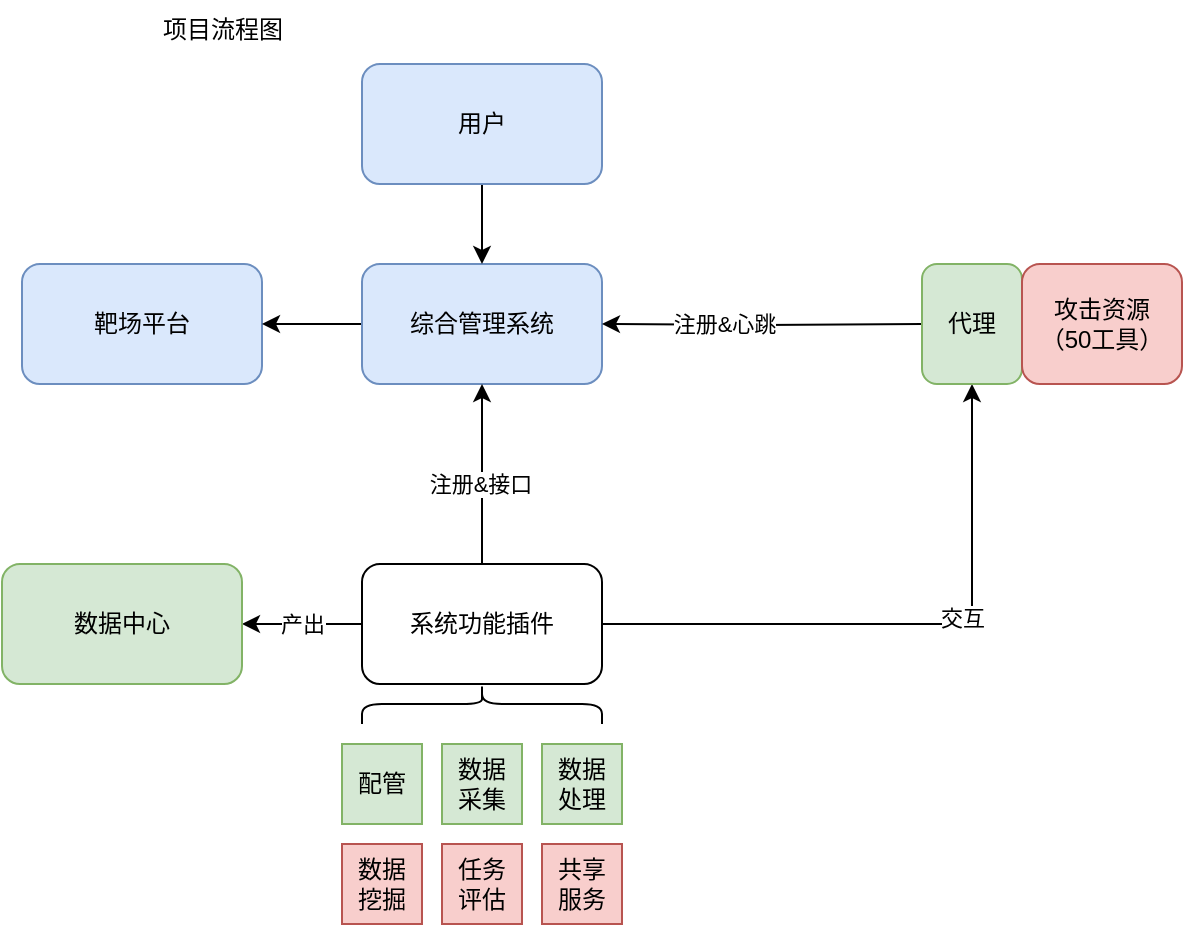 <mxfile version="24.7.7">
  <diagram name="第 1 页" id="SsWw0Dh2SdeB-HRH7kPg">
    <mxGraphModel dx="954" dy="526" grid="1" gridSize="10" guides="1" tooltips="1" connect="1" arrows="1" fold="1" page="1" pageScale="1" pageWidth="827" pageHeight="1169" math="0" shadow="0">
      <root>
        <mxCell id="0" />
        <mxCell id="1" parent="0" />
        <mxCell id="spEdCJyIMhgUOtenr3vl-2" value="靶场平台" style="rounded=1;whiteSpace=wrap;html=1;fillColor=#dae8fc;strokeColor=#6c8ebf;" vertex="1" parent="1">
          <mxGeometry x="30" y="280" width="120" height="60" as="geometry" />
        </mxCell>
        <mxCell id="spEdCJyIMhgUOtenr3vl-7" style="edgeStyle=orthogonalEdgeStyle;rounded=0;orthogonalLoop=1;jettySize=auto;html=1;entryX=1;entryY=0.5;entryDx=0;entryDy=0;" edge="1" parent="1" source="spEdCJyIMhgUOtenr3vl-4" target="spEdCJyIMhgUOtenr3vl-2">
          <mxGeometry relative="1" as="geometry" />
        </mxCell>
        <mxCell id="spEdCJyIMhgUOtenr3vl-4" value="综合管理系统" style="rounded=1;whiteSpace=wrap;html=1;fillColor=#dae8fc;strokeColor=#6c8ebf;" vertex="1" parent="1">
          <mxGeometry x="200" y="280" width="120" height="60" as="geometry" />
        </mxCell>
        <mxCell id="spEdCJyIMhgUOtenr3vl-10" style="edgeStyle=orthogonalEdgeStyle;rounded=0;orthogonalLoop=1;jettySize=auto;html=1;entryX=1;entryY=0.5;entryDx=0;entryDy=0;" edge="1" parent="1" target="spEdCJyIMhgUOtenr3vl-4">
          <mxGeometry relative="1" as="geometry">
            <mxPoint x="480" y="310" as="sourcePoint" />
          </mxGeometry>
        </mxCell>
        <mxCell id="spEdCJyIMhgUOtenr3vl-11" value="注册&amp;amp;心跳" style="edgeLabel;html=1;align=center;verticalAlign=middle;resizable=0;points=[];" vertex="1" connectable="0" parent="spEdCJyIMhgUOtenr3vl-10">
          <mxGeometry x="0.237" relative="1" as="geometry">
            <mxPoint as="offset" />
          </mxGeometry>
        </mxCell>
        <mxCell id="spEdCJyIMhgUOtenr3vl-12" style="edgeStyle=orthogonalEdgeStyle;rounded=0;orthogonalLoop=1;jettySize=auto;html=1;entryX=0.5;entryY=1;entryDx=0;entryDy=0;" edge="1" parent="1" source="spEdCJyIMhgUOtenr3vl-6" target="spEdCJyIMhgUOtenr3vl-4">
          <mxGeometry relative="1" as="geometry" />
        </mxCell>
        <mxCell id="spEdCJyIMhgUOtenr3vl-13" value="注册&amp;amp;接口" style="edgeLabel;html=1;align=center;verticalAlign=middle;resizable=0;points=[];" vertex="1" connectable="0" parent="spEdCJyIMhgUOtenr3vl-12">
          <mxGeometry x="-0.111" y="1" relative="1" as="geometry">
            <mxPoint as="offset" />
          </mxGeometry>
        </mxCell>
        <mxCell id="spEdCJyIMhgUOtenr3vl-14" style="edgeStyle=orthogonalEdgeStyle;rounded=0;orthogonalLoop=1;jettySize=auto;html=1;entryX=0.5;entryY=1;entryDx=0;entryDy=0;" edge="1" parent="1" source="spEdCJyIMhgUOtenr3vl-6" target="spEdCJyIMhgUOtenr3vl-28">
          <mxGeometry relative="1" as="geometry">
            <mxPoint x="540" y="340" as="targetPoint" />
          </mxGeometry>
        </mxCell>
        <mxCell id="spEdCJyIMhgUOtenr3vl-15" value="交互" style="edgeLabel;html=1;align=center;verticalAlign=middle;resizable=0;points=[];" vertex="1" connectable="0" parent="spEdCJyIMhgUOtenr3vl-14">
          <mxGeometry x="0.176" y="3" relative="1" as="geometry">
            <mxPoint as="offset" />
          </mxGeometry>
        </mxCell>
        <mxCell id="spEdCJyIMhgUOtenr3vl-25" value="" style="edgeStyle=orthogonalEdgeStyle;rounded=0;orthogonalLoop=1;jettySize=auto;html=1;" edge="1" parent="1" source="spEdCJyIMhgUOtenr3vl-6" target="spEdCJyIMhgUOtenr3vl-24">
          <mxGeometry relative="1" as="geometry" />
        </mxCell>
        <mxCell id="spEdCJyIMhgUOtenr3vl-30" value="产出" style="edgeLabel;html=1;align=center;verticalAlign=middle;resizable=0;points=[];" vertex="1" connectable="0" parent="spEdCJyIMhgUOtenr3vl-25">
          <mxGeometry relative="1" as="geometry">
            <mxPoint as="offset" />
          </mxGeometry>
        </mxCell>
        <mxCell id="spEdCJyIMhgUOtenr3vl-6" value="系统功能插件" style="rounded=1;whiteSpace=wrap;html=1;" vertex="1" parent="1">
          <mxGeometry x="200" y="430" width="120" height="60" as="geometry" />
        </mxCell>
        <mxCell id="spEdCJyIMhgUOtenr3vl-9" style="edgeStyle=orthogonalEdgeStyle;rounded=0;orthogonalLoop=1;jettySize=auto;html=1;entryX=0.5;entryY=0;entryDx=0;entryDy=0;" edge="1" parent="1" source="spEdCJyIMhgUOtenr3vl-8" target="spEdCJyIMhgUOtenr3vl-4">
          <mxGeometry relative="1" as="geometry" />
        </mxCell>
        <mxCell id="spEdCJyIMhgUOtenr3vl-8" value="用户" style="rounded=1;whiteSpace=wrap;html=1;fillColor=#dae8fc;strokeColor=#6c8ebf;" vertex="1" parent="1">
          <mxGeometry x="200" y="180" width="120" height="60" as="geometry" />
        </mxCell>
        <mxCell id="spEdCJyIMhgUOtenr3vl-16" value="配管" style="whiteSpace=wrap;html=1;aspect=fixed;fillColor=#d5e8d4;strokeColor=#82b366;" vertex="1" parent="1">
          <mxGeometry x="190" y="520" width="40" height="40" as="geometry" />
        </mxCell>
        <mxCell id="spEdCJyIMhgUOtenr3vl-17" value="数据&lt;div&gt;采集&lt;/div&gt;" style="whiteSpace=wrap;html=1;aspect=fixed;fillColor=#d5e8d4;strokeColor=#82b366;" vertex="1" parent="1">
          <mxGeometry x="240" y="520" width="40" height="40" as="geometry" />
        </mxCell>
        <mxCell id="spEdCJyIMhgUOtenr3vl-19" value="数据&lt;div&gt;处理&lt;/div&gt;" style="whiteSpace=wrap;html=1;aspect=fixed;fillColor=#d5e8d4;strokeColor=#82b366;" vertex="1" parent="1">
          <mxGeometry x="290" y="520" width="40" height="40" as="geometry" />
        </mxCell>
        <mxCell id="spEdCJyIMhgUOtenr3vl-20" value="数据&lt;div&gt;挖掘&lt;/div&gt;" style="whiteSpace=wrap;html=1;aspect=fixed;fillColor=#f8cecc;strokeColor=#b85450;" vertex="1" parent="1">
          <mxGeometry x="190" y="570" width="40" height="40" as="geometry" />
        </mxCell>
        <mxCell id="spEdCJyIMhgUOtenr3vl-21" value="任务&lt;div&gt;评估&lt;/div&gt;" style="whiteSpace=wrap;html=1;aspect=fixed;fillColor=#f8cecc;strokeColor=#b85450;" vertex="1" parent="1">
          <mxGeometry x="240" y="570" width="40" height="40" as="geometry" />
        </mxCell>
        <mxCell id="spEdCJyIMhgUOtenr3vl-22" value="共享&lt;div&gt;服务&lt;/div&gt;" style="whiteSpace=wrap;html=1;aspect=fixed;fillColor=#f8cecc;strokeColor=#b85450;" vertex="1" parent="1">
          <mxGeometry x="290" y="570" width="40" height="40" as="geometry" />
        </mxCell>
        <mxCell id="spEdCJyIMhgUOtenr3vl-24" value="数据中心" style="whiteSpace=wrap;html=1;rounded=1;fillColor=#d5e8d4;strokeColor=#82b366;" vertex="1" parent="1">
          <mxGeometry x="20" y="430" width="120" height="60" as="geometry" />
        </mxCell>
        <mxCell id="spEdCJyIMhgUOtenr3vl-27" value="" style="shape=curlyBracket;whiteSpace=wrap;html=1;rounded=1;labelPosition=left;verticalLabelPosition=middle;align=right;verticalAlign=middle;rotation=90;" vertex="1" parent="1">
          <mxGeometry x="250" y="440" width="20" height="120" as="geometry" />
        </mxCell>
        <mxCell id="spEdCJyIMhgUOtenr3vl-28" value="代理" style="rounded=1;whiteSpace=wrap;html=1;fillColor=#d5e8d4;strokeColor=#82b366;" vertex="1" parent="1">
          <mxGeometry x="480" y="280" width="50" height="60" as="geometry" />
        </mxCell>
        <mxCell id="spEdCJyIMhgUOtenr3vl-29" value="攻击资源&lt;div&gt;（50工具）&lt;/div&gt;" style="rounded=1;whiteSpace=wrap;html=1;fillColor=#f8cecc;strokeColor=#b85450;" vertex="1" parent="1">
          <mxGeometry x="530" y="280" width="80" height="60" as="geometry" />
        </mxCell>
        <mxCell id="spEdCJyIMhgUOtenr3vl-31" value="项目流程图" style="text;html=1;align=center;verticalAlign=middle;resizable=0;points=[];autosize=1;strokeColor=none;fillColor=none;" vertex="1" parent="1">
          <mxGeometry x="90" y="148" width="80" height="30" as="geometry" />
        </mxCell>
      </root>
    </mxGraphModel>
  </diagram>
</mxfile>
